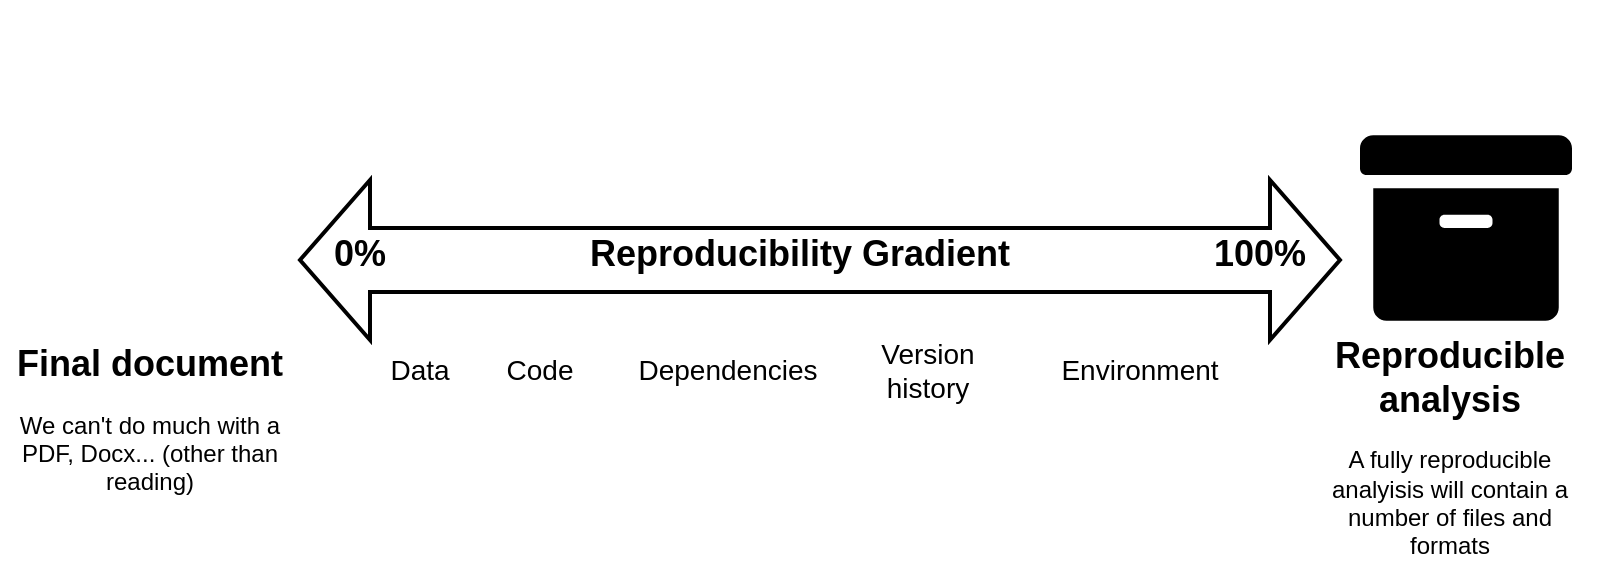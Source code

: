 <mxfile version="20.0.2" type="device"><diagram id="sJzX0p1_LFnWGFgOW0U1" name="Page-1"><mxGraphModel dx="1090" dy="694" grid="1" gridSize="10" guides="1" tooltips="1" connect="1" arrows="1" fold="1" page="1" pageScale="1" pageWidth="827" pageHeight="583" math="0" shadow="0"><root><mxCell id="0"/><mxCell id="1" parent="0"/><mxCell id="RpgC9MHgF7IpUOjGKp2e-1" value="" style="html=1;shadow=0;dashed=0;align=center;verticalAlign=middle;shape=mxgraph.arrows2.twoWayArrow;dy=0.6;dx=35;strokeWidth=2;" vertex="1" parent="1"><mxGeometry x="170" y="250" width="520" height="80" as="geometry"/></mxCell><mxCell id="RpgC9MHgF7IpUOjGKp2e-4" value="" style="shape=image;html=1;verticalAlign=top;verticalLabelPosition=bottom;labelBackgroundColor=#ffffff;imageAspect=0;aspect=fixed;image=https://cdn1.iconfinder.com/data/icons/bootstrap-vol-3/16/filetype-pdf-128.png" vertex="1" parent="1"><mxGeometry x="58" y="240" width="74" height="74" as="geometry"/></mxCell><mxCell id="RpgC9MHgF7IpUOjGKp2e-7" value="" style="shape=image;html=1;verticalAlign=top;verticalLabelPosition=bottom;labelBackgroundColor=#ffffff;imageAspect=0;aspect=fixed;image=https://cdn4.iconfinder.com/data/icons/essential-3/32/356-Document_Code-128.png;strokeWidth=0;" vertex="1" parent="1"><mxGeometry x="230" y="168" width="72" height="72" as="geometry"/></mxCell><mxCell id="RpgC9MHgF7IpUOjGKp2e-13" value="" style="shape=image;html=1;verticalAlign=top;verticalLabelPosition=bottom;labelBackgroundColor=#ffffff;imageAspect=0;aspect=fixed;image=https://cdn1.iconfinder.com/data/icons/bootstrap-vol-3/16/filetype-csv-128.png;strokeWidth=0;" vertex="1" parent="1"><mxGeometry x="337" y="166" width="74" height="74" as="geometry"/></mxCell><mxCell id="RpgC9MHgF7IpUOjGKp2e-16" value="" style="shape=image;html=1;verticalAlign=top;verticalLabelPosition=bottom;labelBackgroundColor=#ffffff;imageAspect=0;aspect=fixed;image=https://cdn1.iconfinder.com/data/icons/ionicons-fill-vol-2/512/logo-docker-128.png;strokeWidth=0;" vertex="1" parent="1"><mxGeometry x="550" y="160" width="80" height="80" as="geometry"/></mxCell><mxCell id="RpgC9MHgF7IpUOjGKp2e-21" value="" style="shape=image;aspect=fixed;image=data:image/svg+xml,PHN2ZyB4bWxucz0iaHR0cDovL3d3dy53My5vcmcvMjAwMC9zdmciIHZpZXdCb3g9IjAgMCA1MTIgNTEyIj48cGF0aCBkPSJNMzIgNDQ4YzAgMTcuNyAxNC4zIDMyIDMyIDMyaDM4NGMxNy43IDAgMzItMTQuMyAzMi0zMlYxNjBIMzJ2Mjg4em0xNjAtMjEyYzAtNi42IDUuNC0xMiAxMi0xMmgxMDRjNi42IDAgMTIgNS40IDEyIDEydjhjMCA2LjYtNS40IDEyLTEyIDEySDIwNGMtNi42IDAtMTItNS40LTEyLTEydi04ek00ODAgMzJIMzJDMTQuMyAzMiAwIDQ2LjMgMCA2NHY0OGMwIDguOCA3LjIgMTYgMTYgMTZoNDgwYzguOCAwIDE2LTcuMiAxNi0xNlY2NGMwLTE3LjctMTQuMy0zMi0zMi0zMnoiLz48L3N2Zz4=;connectable=0;movable=1;verticalLabelPosition=bottom;resizable=1;rotatable=0;cloneable=0;deletable=1;recursiveResize=0;imageBackground=none;verticalAlign=top;strokeWidth=0;" vertex="1" parent="1"><mxGeometry x="700" y="221" width="106" height="106" as="geometry"/></mxCell><mxCell id="RpgC9MHgF7IpUOjGKp2e-22" value="&lt;h1 style=&quot;font-size: 18px;&quot;&gt;Final document&lt;br&gt;&lt;/h1&gt;&lt;p&gt;We can't do much with a PDF, Docx... (other than reading)&lt;br&gt;&lt;/p&gt;" style="text;html=1;strokeColor=none;fillColor=none;spacing=5;spacingTop=-20;whiteSpace=wrap;overflow=hidden;rounded=0;align=center;" vertex="1" parent="1"><mxGeometry x="20" y="330" width="150" height="120" as="geometry"/></mxCell><mxCell id="RpgC9MHgF7IpUOjGKp2e-25" value="&lt;h1 style=&quot;font-size: 18px;&quot;&gt;Reproducible analysis&lt;br&gt;&lt;/h1&gt;&lt;p&gt;A fully reproducible analyisis will contain a number of files and formats&lt;br&gt;&lt;/p&gt;" style="text;html=1;strokeColor=none;fillColor=none;spacing=5;spacingTop=-20;whiteSpace=wrap;overflow=hidden;rounded=0;align=center;" vertex="1" parent="1"><mxGeometry x="670" y="326" width="150" height="120" as="geometry"/></mxCell><mxCell id="RpgC9MHgF7IpUOjGKp2e-26" value="&lt;h1 style=&quot;font-size: 18px;&quot; align=&quot;center&quot;&gt;0%&lt;/h1&gt;" style="text;html=1;strokeColor=none;fillColor=none;spacing=5;spacingTop=-20;whiteSpace=wrap;overflow=hidden;rounded=0;align=center;verticalAlign=top;" vertex="1" parent="1"><mxGeometry x="170" y="275" width="60" height="30" as="geometry"/></mxCell><mxCell id="RpgC9MHgF7IpUOjGKp2e-27" value="&lt;h1 style=&quot;font-size: 18px;&quot; align=&quot;center&quot;&gt;100%&lt;/h1&gt;" style="text;html=1;strokeColor=none;fillColor=none;spacing=5;spacingTop=-20;whiteSpace=wrap;overflow=hidden;rounded=0;align=center;verticalAlign=top;" vertex="1" parent="1"><mxGeometry x="620" y="275" width="60" height="30" as="geometry"/></mxCell><mxCell id="RpgC9MHgF7IpUOjGKp2e-28" value="" style="shape=image;html=1;verticalAlign=top;verticalLabelPosition=bottom;labelBackgroundColor=#ffffff;imageAspect=0;aspect=fixed;image=https://cdn0.iconfinder.com/data/icons/octicons/1024/git-branch-128.png;fontSize=18;strokeWidth=0;fillColor=#000000;" vertex="1" parent="1"><mxGeometry x="442" y="160" width="80" height="80" as="geometry"/></mxCell><mxCell id="RpgC9MHgF7IpUOjGKp2e-29" value="&lt;h1 style=&quot;font-size: 18px;&quot; align=&quot;center&quot;&gt;Reproducibility Gradient&lt;br&gt;&lt;/h1&gt;" style="text;html=1;strokeColor=none;fillColor=none;spacing=5;spacingTop=-20;whiteSpace=wrap;overflow=hidden;rounded=0;align=center;verticalAlign=top;" vertex="1" parent="1"><mxGeometry x="260" y="275" width="320" height="30" as="geometry"/></mxCell><mxCell id="RpgC9MHgF7IpUOjGKp2e-31" value="Data" style="text;html=1;strokeColor=none;fillColor=none;align=center;verticalAlign=middle;whiteSpace=wrap;rounded=0;fontSize=14;" vertex="1" parent="1"><mxGeometry x="200" y="330" width="60" height="30" as="geometry"/></mxCell><mxCell id="RpgC9MHgF7IpUOjGKp2e-32" value="Code" style="text;html=1;strokeColor=none;fillColor=none;align=center;verticalAlign=middle;whiteSpace=wrap;rounded=0;fontSize=14;" vertex="1" parent="1"><mxGeometry x="260" y="330" width="60" height="30" as="geometry"/></mxCell><mxCell id="RpgC9MHgF7IpUOjGKp2e-33" value="Dependencies" style="text;html=1;strokeColor=none;fillColor=none;align=center;verticalAlign=middle;whiteSpace=wrap;rounded=0;fontSize=14;" vertex="1" parent="1"><mxGeometry x="354" y="330" width="60" height="30" as="geometry"/></mxCell><mxCell id="RpgC9MHgF7IpUOjGKp2e-34" value="Version history" style="text;html=1;strokeColor=none;fillColor=none;align=center;verticalAlign=middle;whiteSpace=wrap;rounded=0;fontSize=14;" vertex="1" parent="1"><mxGeometry x="454" y="330" width="60" height="30" as="geometry"/></mxCell><mxCell id="RpgC9MHgF7IpUOjGKp2e-35" value="Environment" style="text;html=1;strokeColor=none;fillColor=none;align=center;verticalAlign=middle;whiteSpace=wrap;rounded=0;fontSize=14;" vertex="1" parent="1"><mxGeometry x="560" y="330" width="60" height="30" as="geometry"/></mxCell></root></mxGraphModel></diagram></mxfile>